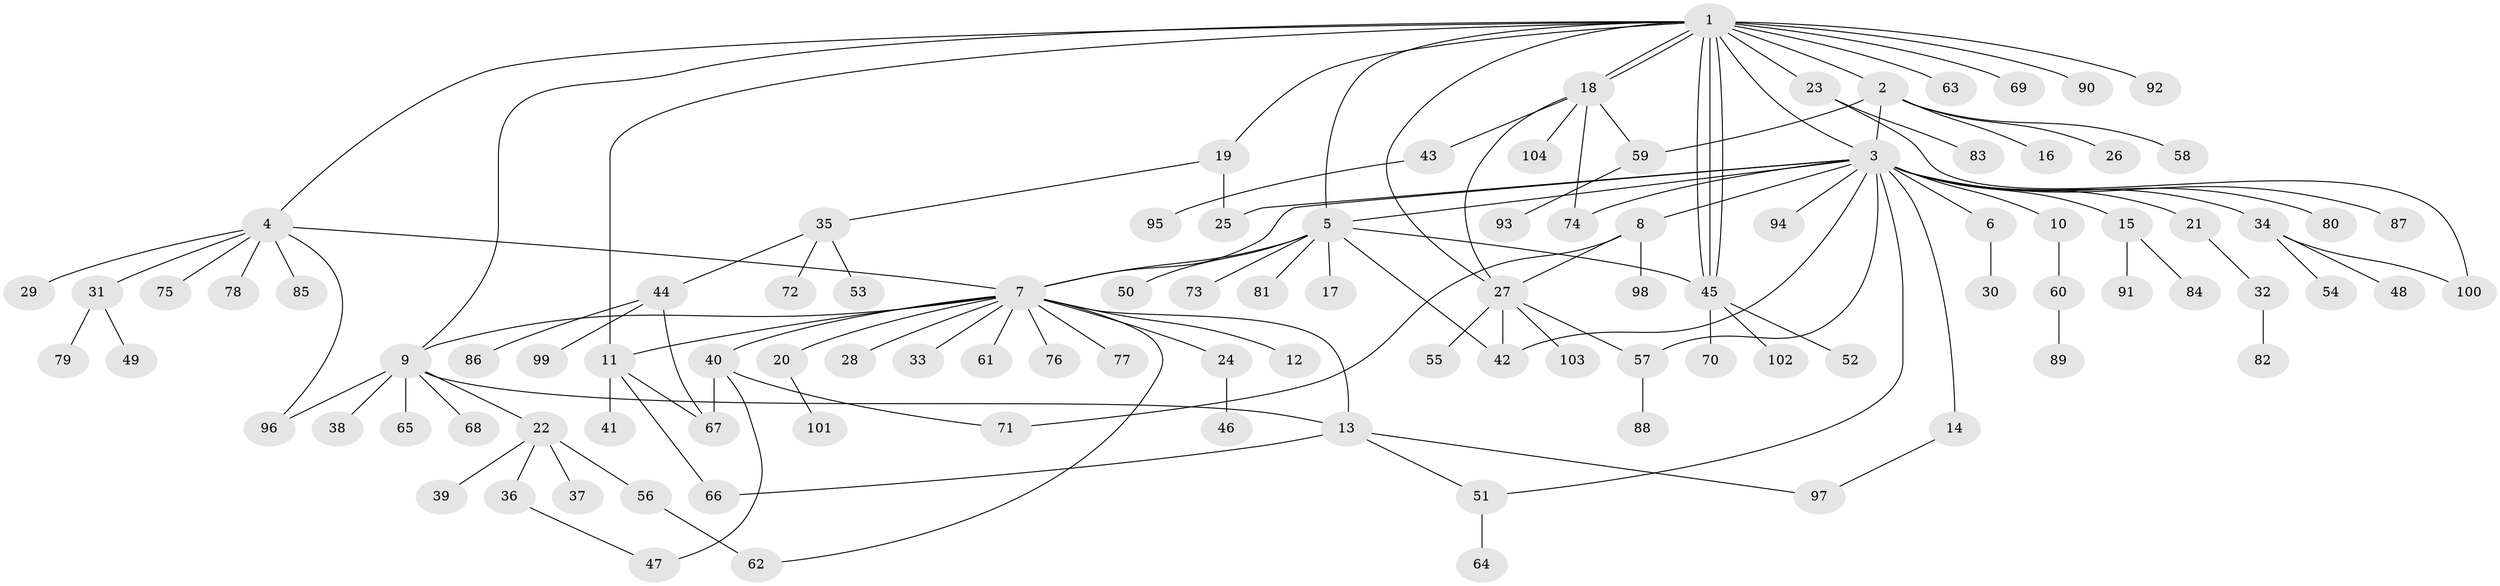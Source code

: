 // Generated by graph-tools (version 1.1) at 2025/47/03/09/25 04:47:36]
// undirected, 104 vertices, 132 edges
graph export_dot {
graph [start="1"]
  node [color=gray90,style=filled];
  1;
  2;
  3;
  4;
  5;
  6;
  7;
  8;
  9;
  10;
  11;
  12;
  13;
  14;
  15;
  16;
  17;
  18;
  19;
  20;
  21;
  22;
  23;
  24;
  25;
  26;
  27;
  28;
  29;
  30;
  31;
  32;
  33;
  34;
  35;
  36;
  37;
  38;
  39;
  40;
  41;
  42;
  43;
  44;
  45;
  46;
  47;
  48;
  49;
  50;
  51;
  52;
  53;
  54;
  55;
  56;
  57;
  58;
  59;
  60;
  61;
  62;
  63;
  64;
  65;
  66;
  67;
  68;
  69;
  70;
  71;
  72;
  73;
  74;
  75;
  76;
  77;
  78;
  79;
  80;
  81;
  82;
  83;
  84;
  85;
  86;
  87;
  88;
  89;
  90;
  91;
  92;
  93;
  94;
  95;
  96;
  97;
  98;
  99;
  100;
  101;
  102;
  103;
  104;
  1 -- 2;
  1 -- 3;
  1 -- 4;
  1 -- 5;
  1 -- 9;
  1 -- 11;
  1 -- 18;
  1 -- 18;
  1 -- 19;
  1 -- 23;
  1 -- 27;
  1 -- 45;
  1 -- 45;
  1 -- 45;
  1 -- 63;
  1 -- 69;
  1 -- 90;
  1 -- 92;
  2 -- 3;
  2 -- 16;
  2 -- 26;
  2 -- 58;
  2 -- 59;
  3 -- 5;
  3 -- 6;
  3 -- 7;
  3 -- 8;
  3 -- 10;
  3 -- 14;
  3 -- 15;
  3 -- 21;
  3 -- 25;
  3 -- 34;
  3 -- 42;
  3 -- 51;
  3 -- 57;
  3 -- 74;
  3 -- 80;
  3 -- 87;
  3 -- 94;
  4 -- 7;
  4 -- 29;
  4 -- 31;
  4 -- 75;
  4 -- 78;
  4 -- 85;
  4 -- 96;
  5 -- 7;
  5 -- 17;
  5 -- 42;
  5 -- 45;
  5 -- 50;
  5 -- 73;
  5 -- 81;
  6 -- 30;
  7 -- 9;
  7 -- 11;
  7 -- 12;
  7 -- 13;
  7 -- 20;
  7 -- 24;
  7 -- 28;
  7 -- 33;
  7 -- 40;
  7 -- 61;
  7 -- 62;
  7 -- 76;
  7 -- 77;
  8 -- 27;
  8 -- 71;
  8 -- 98;
  9 -- 13;
  9 -- 22;
  9 -- 38;
  9 -- 65;
  9 -- 68;
  9 -- 96;
  10 -- 60;
  11 -- 41;
  11 -- 66;
  11 -- 67;
  13 -- 51;
  13 -- 66;
  13 -- 97;
  14 -- 97;
  15 -- 84;
  15 -- 91;
  18 -- 27;
  18 -- 43;
  18 -- 59;
  18 -- 74;
  18 -- 104;
  19 -- 25;
  19 -- 35;
  20 -- 101;
  21 -- 32;
  22 -- 36;
  22 -- 37;
  22 -- 39;
  22 -- 56;
  23 -- 83;
  23 -- 100;
  24 -- 46;
  27 -- 42;
  27 -- 55;
  27 -- 57;
  27 -- 103;
  31 -- 49;
  31 -- 79;
  32 -- 82;
  34 -- 48;
  34 -- 54;
  34 -- 100;
  35 -- 44;
  35 -- 53;
  35 -- 72;
  36 -- 47;
  40 -- 47;
  40 -- 67;
  40 -- 71;
  43 -- 95;
  44 -- 67;
  44 -- 86;
  44 -- 99;
  45 -- 52;
  45 -- 70;
  45 -- 102;
  51 -- 64;
  56 -- 62;
  57 -- 88;
  59 -- 93;
  60 -- 89;
}
